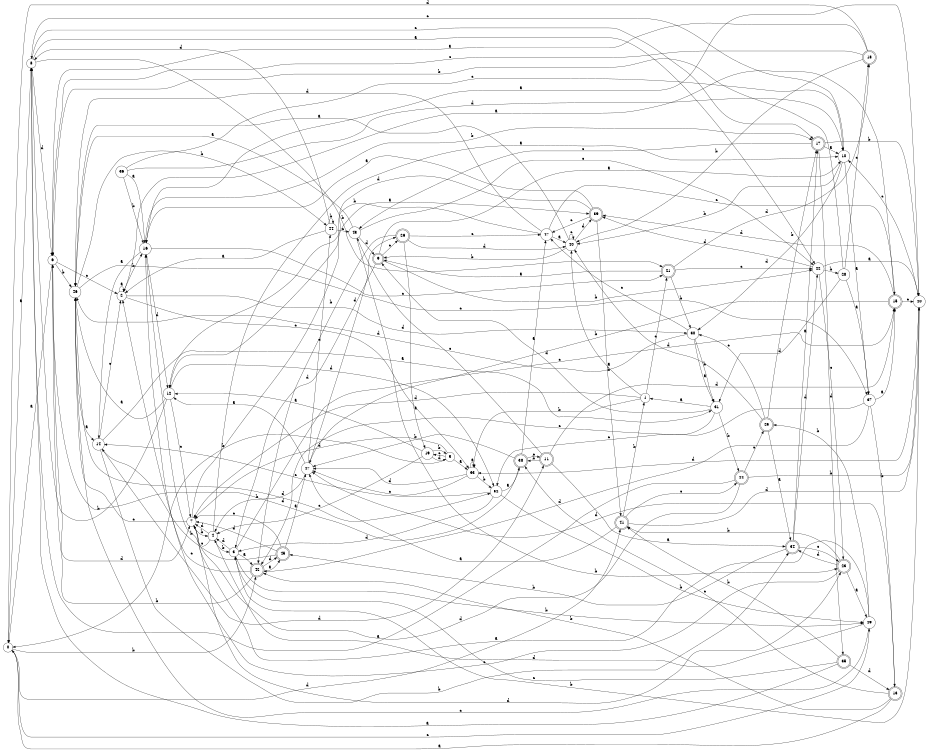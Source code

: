 digraph n39_9 {
__start0 [label="" shape="none"];

rankdir=LR;
size="8,5";

s0 [style="filled", color="black", fillcolor="white" shape="circle", label="0"];
s1 [style="filled", color="black", fillcolor="white" shape="circle", label="1"];
s2 [style="filled", color="black", fillcolor="white" shape="circle", label="2"];
s3 [style="filled", color="black", fillcolor="white" shape="circle", label="3"];
s4 [style="filled", color="black", fillcolor="white" shape="circle", label="4"];
s5 [style="filled", color="black", fillcolor="white" shape="circle", label="5"];
s6 [style="filled", color="black", fillcolor="white" shape="circle", label="6"];
s7 [style="filled", color="black", fillcolor="white" shape="circle", label="7"];
s8 [style="filled", color="black", fillcolor="white" shape="circle", label="8"];
s9 [style="rounded,filled", color="black", fillcolor="white" shape="doublecircle", label="9"];
s10 [style="filled", color="black", fillcolor="white" shape="circle", label="10"];
s11 [style="rounded,filled", color="black", fillcolor="white" shape="doublecircle", label="11"];
s12 [style="filled", color="black", fillcolor="white" shape="circle", label="12"];
s13 [style="rounded,filled", color="black", fillcolor="white" shape="doublecircle", label="13"];
s14 [style="filled", color="black", fillcolor="white" shape="circle", label="14"];
s15 [style="rounded,filled", color="black", fillcolor="white" shape="doublecircle", label="15"];
s16 [style="filled", color="black", fillcolor="white" shape="circle", label="16"];
s17 [style="rounded,filled", color="black", fillcolor="white" shape="doublecircle", label="17"];
s18 [style="rounded,filled", color="black", fillcolor="white" shape="doublecircle", label="18"];
s19 [style="filled", color="black", fillcolor="white" shape="circle", label="19"];
s20 [style="filled", color="black", fillcolor="white" shape="circle", label="20"];
s21 [style="rounded,filled", color="black", fillcolor="white" shape="doublecircle", label="21"];
s22 [style="filled", color="black", fillcolor="white" shape="circle", label="22"];
s23 [style="rounded,filled", color="black", fillcolor="white" shape="doublecircle", label="23"];
s24 [style="rounded,filled", color="black", fillcolor="white" shape="doublecircle", label="24"];
s25 [style="rounded,filled", color="black", fillcolor="white" shape="doublecircle", label="25"];
s26 [style="rounded,filled", color="black", fillcolor="white" shape="doublecircle", label="26"];
s27 [style="filled", color="black", fillcolor="white" shape="circle", label="27"];
s28 [style="filled", color="black", fillcolor="white" shape="circle", label="28"];
s29 [style="filled", color="black", fillcolor="white" shape="circle", label="29"];
s30 [style="filled", color="black", fillcolor="white" shape="circle", label="30"];
s31 [style="filled", color="black", fillcolor="white" shape="circle", label="31"];
s32 [style="filled", color="black", fillcolor="white" shape="circle", label="32"];
s33 [style="filled", color="black", fillcolor="white" shape="circle", label="33"];
s34 [style="rounded,filled", color="black", fillcolor="white" shape="doublecircle", label="34"];
s35 [style="rounded,filled", color="black", fillcolor="white" shape="doublecircle", label="35"];
s36 [style="filled", color="black", fillcolor="white" shape="circle", label="36"];
s37 [style="filled", color="black", fillcolor="white" shape="circle", label="37"];
s38 [style="rounded,filled", color="black", fillcolor="white" shape="doublecircle", label="38"];
s39 [style="rounded,filled", color="black", fillcolor="white" shape="doublecircle", label="39"];
s40 [style="filled", color="black", fillcolor="white" shape="circle", label="40"];
s41 [style="rounded,filled", color="black", fillcolor="white" shape="doublecircle", label="41"];
s42 [style="rounded,filled", color="black", fillcolor="white" shape="doublecircle", label="42"];
s43 [style="filled", color="black", fillcolor="white" shape="circle", label="43"];
s44 [style="filled", color="black", fillcolor="white" shape="circle", label="44"];
s45 [style="rounded,filled", color="black", fillcolor="white" shape="doublecircle", label="45"];
s46 [style="filled", color="black", fillcolor="white" shape="circle", label="46"];
s47 [style="filled", color="black", fillcolor="white" shape="circle", label="47"];
s0 -> s8 [label="a"];
s0 -> s42 [label="b"];
s0 -> s29 [label="c"];
s0 -> s41 [label="d"];
s1 -> s40 [label="a"];
s1 -> s33 [label="b"];
s1 -> s21 [label="c"];
s1 -> s7 [label="d"];
s2 -> s2 [label="a"];
s2 -> s16 [label="b"];
s2 -> s33 [label="c"];
s2 -> s30 [label="d"];
s3 -> s42 [label="a"];
s3 -> s29 [label="b"];
s3 -> s15 [label="c"];
s3 -> s4 [label="d"];
s4 -> s10 [label="a"];
s4 -> s3 [label="b"];
s4 -> s7 [label="c"];
s4 -> s7 [label="d"];
s5 -> s33 [label="a"];
s5 -> s0 [label="b"];
s5 -> s19 [label="c"];
s5 -> s7 [label="d"];
s6 -> s0 [label="a"];
s6 -> s46 [label="b"];
s6 -> s2 [label="c"];
s6 -> s7 [label="d"];
s7 -> s39 [label="a"];
s7 -> s4 [label="b"];
s7 -> s46 [label="c"];
s7 -> s23 [label="d"];
s8 -> s22 [label="a"];
s8 -> s21 [label="b"];
s8 -> s17 [label="c"];
s8 -> s6 [label="d"];
s9 -> s10 [label="a"];
s9 -> s22 [label="b"];
s9 -> s26 [label="c"];
s9 -> s3 [label="d"];
s10 -> s37 [label="a"];
s10 -> s40 [label="b"];
s10 -> s8 [label="c"];
s10 -> s30 [label="d"];
s11 -> s34 [label="a"];
s11 -> s38 [label="b"];
s11 -> s43 [label="c"];
s11 -> s15 [label="d"];
s12 -> s46 [label="a"];
s12 -> s8 [label="b"];
s12 -> s7 [label="c"];
s12 -> s32 [label="d"];
s13 -> s0 [label="a"];
s13 -> s42 [label="b"];
s13 -> s38 [label="c"];
s13 -> s27 [label="d"];
s14 -> s31 [label="a"];
s14 -> s34 [label="b"];
s14 -> s2 [label="c"];
s14 -> s11 [label="d"];
s15 -> s2 [label="a"];
s15 -> s27 [label="b"];
s15 -> s20 [label="c"];
s15 -> s39 [label="d"];
s16 -> s14 [label="a"];
s16 -> s17 [label="b"];
s16 -> s21 [label="c"];
s16 -> s12 [label="d"];
s17 -> s10 [label="a"];
s17 -> s20 [label="b"];
s17 -> s43 [label="c"];
s17 -> s35 [label="d"];
s18 -> s6 [label="a"];
s18 -> s40 [label="b"];
s18 -> s6 [label="c"];
s18 -> s0 [label="d"];
s19 -> s12 [label="a"];
s19 -> s5 [label="b"];
s19 -> s4 [label="c"];
s19 -> s5 [label="d"];
s20 -> s16 [label="a"];
s20 -> s3 [label="b"];
s20 -> s10 [label="c"];
s20 -> s33 [label="d"];
s21 -> s9 [label="a"];
s21 -> s30 [label="b"];
s21 -> s22 [label="c"];
s21 -> s18 [label="d"];
s22 -> s20 [label="a"];
s22 -> s28 [label="b"];
s22 -> s23 [label="c"];
s22 -> s39 [label="d"];
s23 -> s29 [label="a"];
s23 -> s41 [label="b"];
s23 -> s16 [label="c"];
s23 -> s34 [label="d"];
s24 -> s8 [label="a"];
s24 -> s20 [label="b"];
s24 -> s25 [label="c"];
s24 -> s7 [label="d"];
s25 -> s34 [label="a"];
s25 -> s17 [label="b"];
s25 -> s30 [label="c"];
s25 -> s40 [label="d"];
s26 -> s19 [label="a"];
s26 -> s42 [label="b"];
s26 -> s47 [label="c"];
s26 -> s40 [label="d"];
s27 -> s12 [label="a"];
s27 -> s4 [label="b"];
s27 -> s44 [label="c"];
s27 -> s26 [label="d"];
s28 -> s37 [label="a"];
s28 -> s6 [label="b"];
s28 -> s18 [label="c"];
s28 -> s31 [label="d"];
s29 -> s16 [label="a"];
s29 -> s25 [label="b"];
s29 -> s46 [label="c"];
s29 -> s4 [label="d"];
s30 -> s31 [label="a"];
s30 -> s31 [label="b"];
s30 -> s47 [label="c"];
s30 -> s46 [label="d"];
s31 -> s1 [label="a"];
s31 -> s24 [label="b"];
s31 -> s32 [label="c"];
s31 -> s9 [label="d"];
s32 -> s38 [label="a"];
s32 -> s29 [label="b"];
s32 -> s14 [label="c"];
s32 -> s3 [label="d"];
s33 -> s33 [label="a"];
s33 -> s32 [label="b"];
s33 -> s27 [label="c"];
s33 -> s27 [label="d"];
s34 -> s17 [label="a"];
s34 -> s45 [label="b"];
s34 -> s23 [label="c"];
s34 -> s22 [label="d"];
s35 -> s8 [label="a"];
s35 -> s41 [label="b"];
s35 -> s3 [label="c"];
s35 -> s13 [label="d"];
s36 -> s16 [label="a"];
s36 -> s16 [label="b"];
s36 -> s10 [label="c"];
s36 -> s10 [label="d"];
s37 -> s15 [label="a"];
s37 -> s13 [label="b"];
s37 -> s42 [label="c"];
s37 -> s42 [label="d"];
s38 -> s47 [label="a"];
s38 -> s27 [label="b"];
s38 -> s11 [label="c"];
s38 -> s6 [label="d"];
s39 -> s16 [label="a"];
s39 -> s41 [label="b"];
s39 -> s47 [label="c"];
s39 -> s12 [label="d"];
s40 -> s46 [label="a"];
s40 -> s9 [label="b"];
s40 -> s40 [label="c"];
s40 -> s39 [label="d"];
s41 -> s27 [label="a"];
s41 -> s1 [label="b"];
s41 -> s24 [label="c"];
s41 -> s20 [label="d"];
s42 -> s45 [label="a"];
s42 -> s6 [label="b"];
s42 -> s2 [label="c"];
s42 -> s45 [label="d"];
s43 -> s46 [label="a"];
s43 -> s23 [label="b"];
s43 -> s22 [label="c"];
s43 -> s9 [label="d"];
s44 -> s2 [label="a"];
s44 -> s44 [label="b"];
s44 -> s43 [label="c"];
s44 -> s8 [label="d"];
s45 -> s27 [label="a"];
s45 -> s14 [label="b"];
s45 -> s7 [label="c"];
s45 -> s7 [label="d"];
s46 -> s14 [label="a"];
s46 -> s44 [label="b"];
s46 -> s37 [label="c"];
s46 -> s32 [label="d"];
s47 -> s40 [label="a"];
s47 -> s12 [label="b"];
s47 -> s15 [label="c"];
s47 -> s46 [label="d"];

}